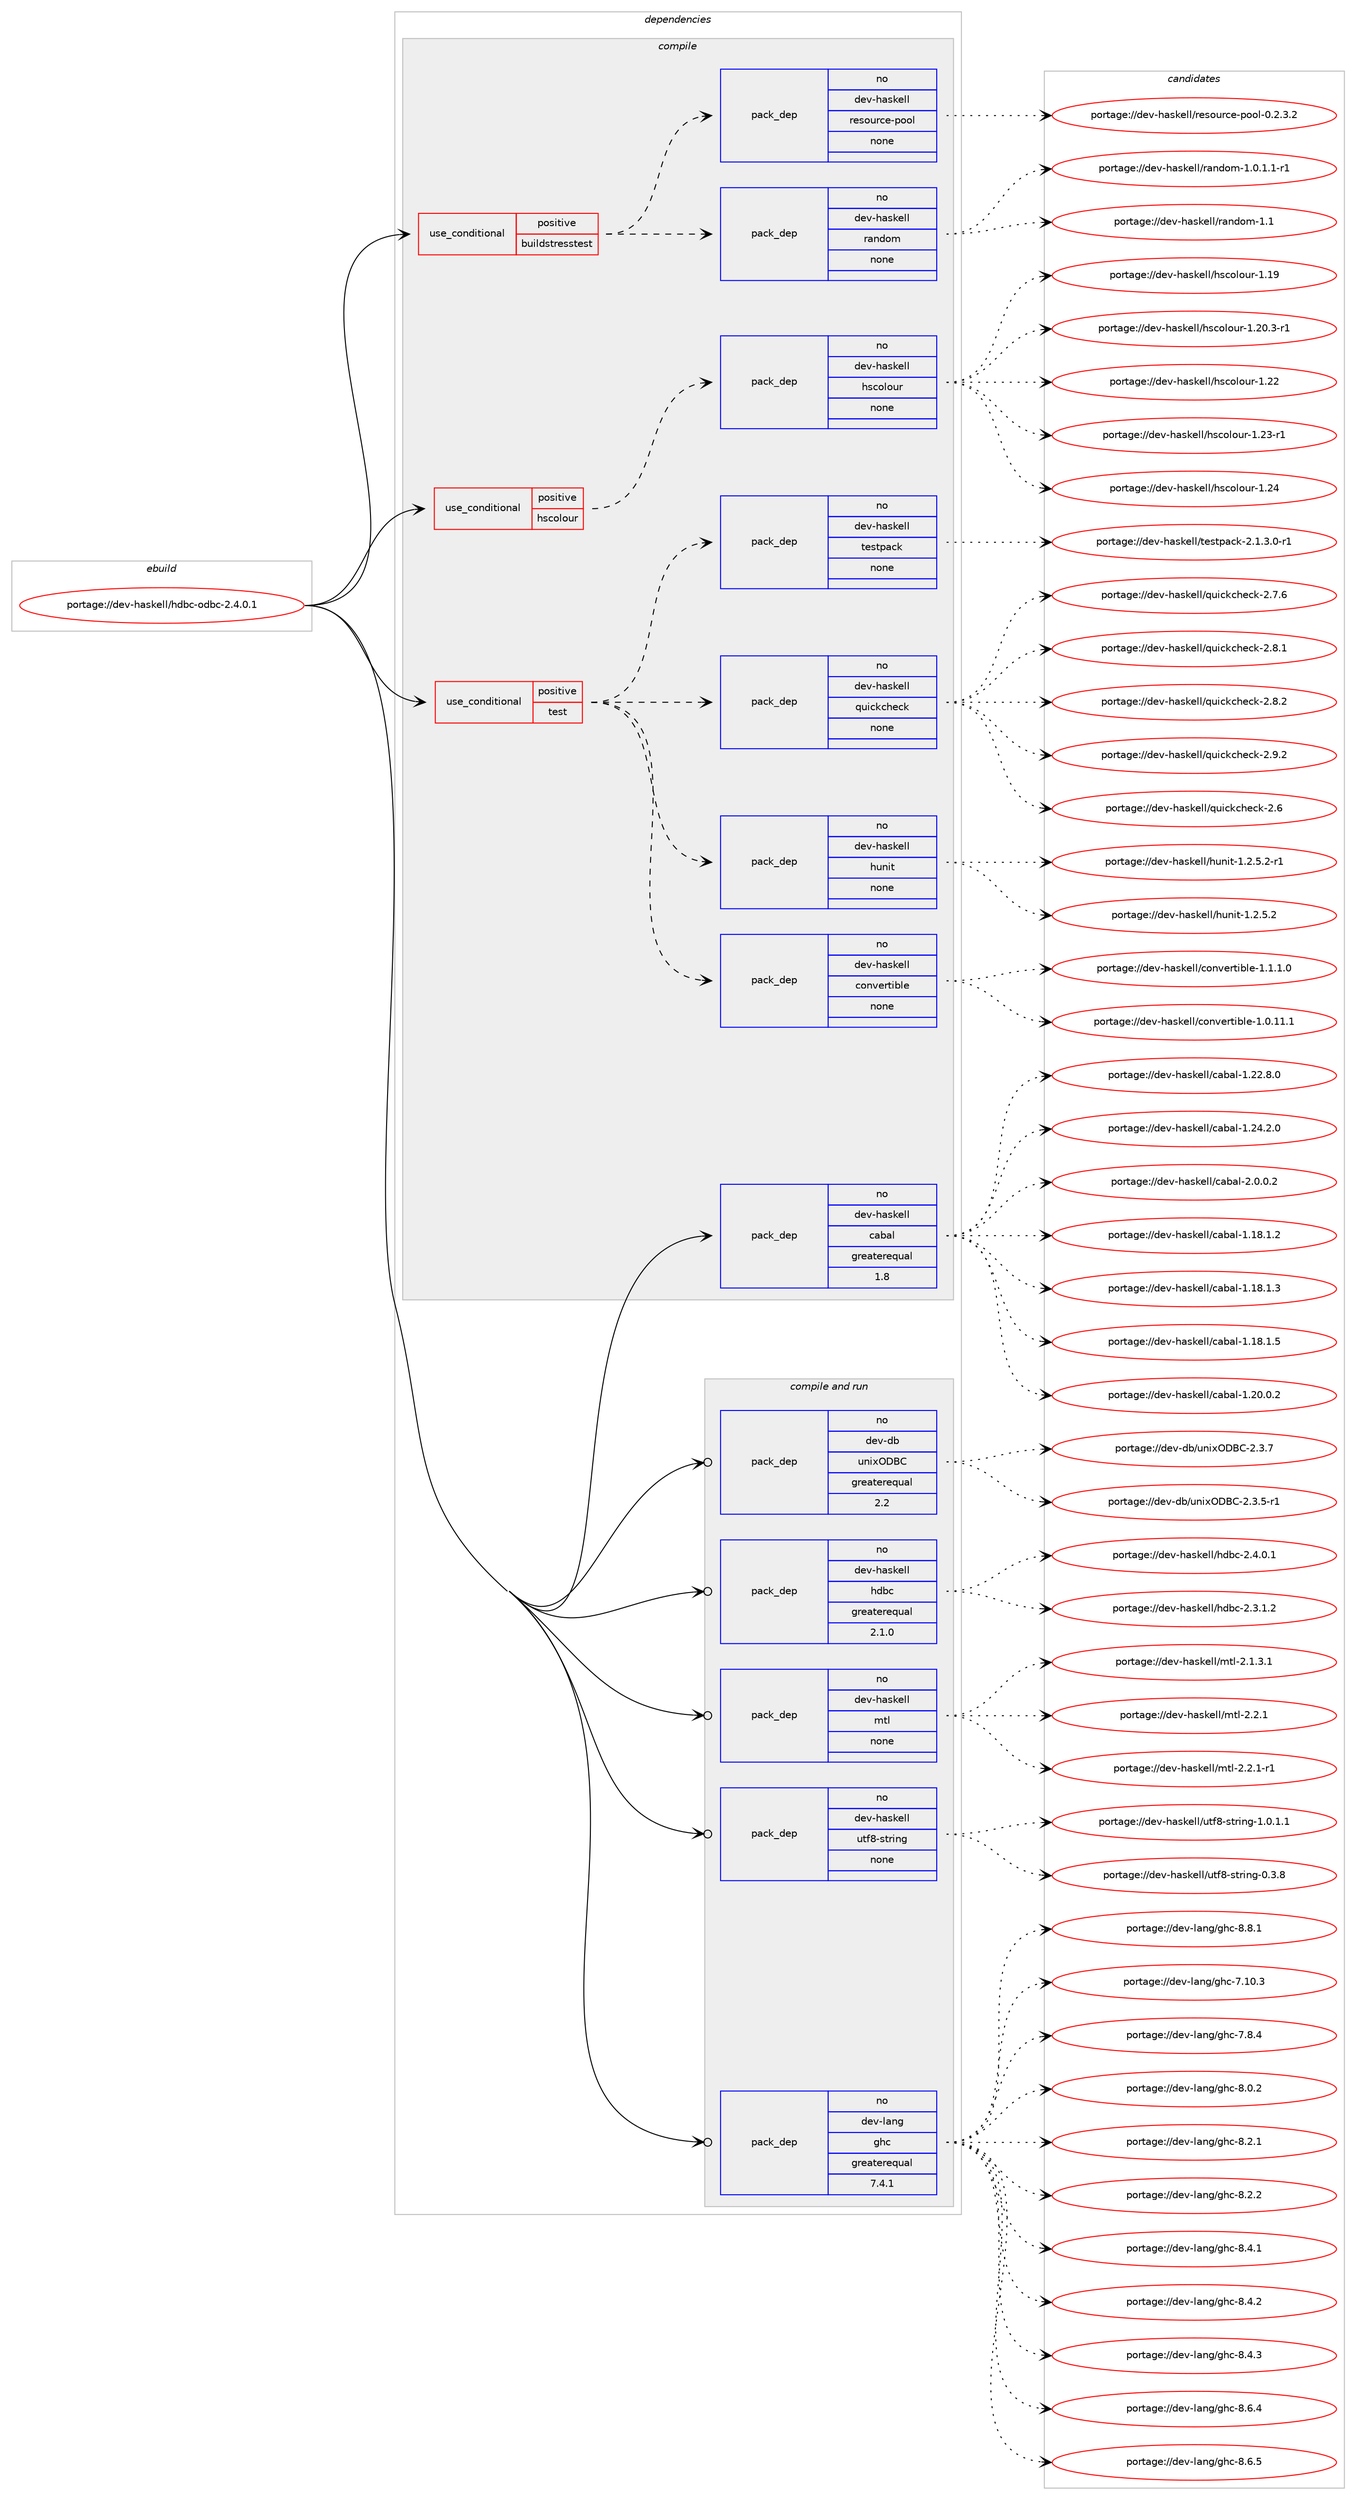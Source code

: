 digraph prolog {

# *************
# Graph options
# *************

newrank=true;
concentrate=true;
compound=true;
graph [rankdir=LR,fontname=Helvetica,fontsize=10,ranksep=1.5];#, ranksep=2.5, nodesep=0.2];
edge  [arrowhead=vee];
node  [fontname=Helvetica,fontsize=10];

# **********
# The ebuild
# **********

subgraph cluster_leftcol {
color=gray;
rank=same;
label=<<i>ebuild</i>>;
id [label="portage://dev-haskell/hdbc-odbc-2.4.0.1", color=red, width=4, href="../dev-haskell/hdbc-odbc-2.4.0.1.svg"];
}

# ****************
# The dependencies
# ****************

subgraph cluster_midcol {
color=gray;
label=<<i>dependencies</i>>;
subgraph cluster_compile {
fillcolor="#eeeeee";
style=filled;
label=<<i>compile</i>>;
subgraph cond15464 {
dependency69925 [label=<<TABLE BORDER="0" CELLBORDER="1" CELLSPACING="0" CELLPADDING="4"><TR><TD ROWSPAN="3" CELLPADDING="10">use_conditional</TD></TR><TR><TD>positive</TD></TR><TR><TD>buildstresstest</TD></TR></TABLE>>, shape=none, color=red];
subgraph pack52609 {
dependency69926 [label=<<TABLE BORDER="0" CELLBORDER="1" CELLSPACING="0" CELLPADDING="4" WIDTH="220"><TR><TD ROWSPAN="6" CELLPADDING="30">pack_dep</TD></TR><TR><TD WIDTH="110">no</TD></TR><TR><TD>dev-haskell</TD></TR><TR><TD>random</TD></TR><TR><TD>none</TD></TR><TR><TD></TD></TR></TABLE>>, shape=none, color=blue];
}
dependency69925:e -> dependency69926:w [weight=20,style="dashed",arrowhead="vee"];
subgraph pack52610 {
dependency69927 [label=<<TABLE BORDER="0" CELLBORDER="1" CELLSPACING="0" CELLPADDING="4" WIDTH="220"><TR><TD ROWSPAN="6" CELLPADDING="30">pack_dep</TD></TR><TR><TD WIDTH="110">no</TD></TR><TR><TD>dev-haskell</TD></TR><TR><TD>resource-pool</TD></TR><TR><TD>none</TD></TR><TR><TD></TD></TR></TABLE>>, shape=none, color=blue];
}
dependency69925:e -> dependency69927:w [weight=20,style="dashed",arrowhead="vee"];
}
id:e -> dependency69925:w [weight=20,style="solid",arrowhead="vee"];
subgraph cond15465 {
dependency69928 [label=<<TABLE BORDER="0" CELLBORDER="1" CELLSPACING="0" CELLPADDING="4"><TR><TD ROWSPAN="3" CELLPADDING="10">use_conditional</TD></TR><TR><TD>positive</TD></TR><TR><TD>hscolour</TD></TR></TABLE>>, shape=none, color=red];
subgraph pack52611 {
dependency69929 [label=<<TABLE BORDER="0" CELLBORDER="1" CELLSPACING="0" CELLPADDING="4" WIDTH="220"><TR><TD ROWSPAN="6" CELLPADDING="30">pack_dep</TD></TR><TR><TD WIDTH="110">no</TD></TR><TR><TD>dev-haskell</TD></TR><TR><TD>hscolour</TD></TR><TR><TD>none</TD></TR><TR><TD></TD></TR></TABLE>>, shape=none, color=blue];
}
dependency69928:e -> dependency69929:w [weight=20,style="dashed",arrowhead="vee"];
}
id:e -> dependency69928:w [weight=20,style="solid",arrowhead="vee"];
subgraph cond15466 {
dependency69930 [label=<<TABLE BORDER="0" CELLBORDER="1" CELLSPACING="0" CELLPADDING="4"><TR><TD ROWSPAN="3" CELLPADDING="10">use_conditional</TD></TR><TR><TD>positive</TD></TR><TR><TD>test</TD></TR></TABLE>>, shape=none, color=red];
subgraph pack52612 {
dependency69931 [label=<<TABLE BORDER="0" CELLBORDER="1" CELLSPACING="0" CELLPADDING="4" WIDTH="220"><TR><TD ROWSPAN="6" CELLPADDING="30">pack_dep</TD></TR><TR><TD WIDTH="110">no</TD></TR><TR><TD>dev-haskell</TD></TR><TR><TD>convertible</TD></TR><TR><TD>none</TD></TR><TR><TD></TD></TR></TABLE>>, shape=none, color=blue];
}
dependency69930:e -> dependency69931:w [weight=20,style="dashed",arrowhead="vee"];
subgraph pack52613 {
dependency69932 [label=<<TABLE BORDER="0" CELLBORDER="1" CELLSPACING="0" CELLPADDING="4" WIDTH="220"><TR><TD ROWSPAN="6" CELLPADDING="30">pack_dep</TD></TR><TR><TD WIDTH="110">no</TD></TR><TR><TD>dev-haskell</TD></TR><TR><TD>hunit</TD></TR><TR><TD>none</TD></TR><TR><TD></TD></TR></TABLE>>, shape=none, color=blue];
}
dependency69930:e -> dependency69932:w [weight=20,style="dashed",arrowhead="vee"];
subgraph pack52614 {
dependency69933 [label=<<TABLE BORDER="0" CELLBORDER="1" CELLSPACING="0" CELLPADDING="4" WIDTH="220"><TR><TD ROWSPAN="6" CELLPADDING="30">pack_dep</TD></TR><TR><TD WIDTH="110">no</TD></TR><TR><TD>dev-haskell</TD></TR><TR><TD>quickcheck</TD></TR><TR><TD>none</TD></TR><TR><TD></TD></TR></TABLE>>, shape=none, color=blue];
}
dependency69930:e -> dependency69933:w [weight=20,style="dashed",arrowhead="vee"];
subgraph pack52615 {
dependency69934 [label=<<TABLE BORDER="0" CELLBORDER="1" CELLSPACING="0" CELLPADDING="4" WIDTH="220"><TR><TD ROWSPAN="6" CELLPADDING="30">pack_dep</TD></TR><TR><TD WIDTH="110">no</TD></TR><TR><TD>dev-haskell</TD></TR><TR><TD>testpack</TD></TR><TR><TD>none</TD></TR><TR><TD></TD></TR></TABLE>>, shape=none, color=blue];
}
dependency69930:e -> dependency69934:w [weight=20,style="dashed",arrowhead="vee"];
}
id:e -> dependency69930:w [weight=20,style="solid",arrowhead="vee"];
subgraph pack52616 {
dependency69935 [label=<<TABLE BORDER="0" CELLBORDER="1" CELLSPACING="0" CELLPADDING="4" WIDTH="220"><TR><TD ROWSPAN="6" CELLPADDING="30">pack_dep</TD></TR><TR><TD WIDTH="110">no</TD></TR><TR><TD>dev-haskell</TD></TR><TR><TD>cabal</TD></TR><TR><TD>greaterequal</TD></TR><TR><TD>1.8</TD></TR></TABLE>>, shape=none, color=blue];
}
id:e -> dependency69935:w [weight=20,style="solid",arrowhead="vee"];
}
subgraph cluster_compileandrun {
fillcolor="#eeeeee";
style=filled;
label=<<i>compile and run</i>>;
subgraph pack52617 {
dependency69936 [label=<<TABLE BORDER="0" CELLBORDER="1" CELLSPACING="0" CELLPADDING="4" WIDTH="220"><TR><TD ROWSPAN="6" CELLPADDING="30">pack_dep</TD></TR><TR><TD WIDTH="110">no</TD></TR><TR><TD>dev-db</TD></TR><TR><TD>unixODBC</TD></TR><TR><TD>greaterequal</TD></TR><TR><TD>2.2</TD></TR></TABLE>>, shape=none, color=blue];
}
id:e -> dependency69936:w [weight=20,style="solid",arrowhead="odotvee"];
subgraph pack52618 {
dependency69937 [label=<<TABLE BORDER="0" CELLBORDER="1" CELLSPACING="0" CELLPADDING="4" WIDTH="220"><TR><TD ROWSPAN="6" CELLPADDING="30">pack_dep</TD></TR><TR><TD WIDTH="110">no</TD></TR><TR><TD>dev-haskell</TD></TR><TR><TD>hdbc</TD></TR><TR><TD>greaterequal</TD></TR><TR><TD>2.1.0</TD></TR></TABLE>>, shape=none, color=blue];
}
id:e -> dependency69937:w [weight=20,style="solid",arrowhead="odotvee"];
subgraph pack52619 {
dependency69938 [label=<<TABLE BORDER="0" CELLBORDER="1" CELLSPACING="0" CELLPADDING="4" WIDTH="220"><TR><TD ROWSPAN="6" CELLPADDING="30">pack_dep</TD></TR><TR><TD WIDTH="110">no</TD></TR><TR><TD>dev-haskell</TD></TR><TR><TD>mtl</TD></TR><TR><TD>none</TD></TR><TR><TD></TD></TR></TABLE>>, shape=none, color=blue];
}
id:e -> dependency69938:w [weight=20,style="solid",arrowhead="odotvee"];
subgraph pack52620 {
dependency69939 [label=<<TABLE BORDER="0" CELLBORDER="1" CELLSPACING="0" CELLPADDING="4" WIDTH="220"><TR><TD ROWSPAN="6" CELLPADDING="30">pack_dep</TD></TR><TR><TD WIDTH="110">no</TD></TR><TR><TD>dev-haskell</TD></TR><TR><TD>utf8-string</TD></TR><TR><TD>none</TD></TR><TR><TD></TD></TR></TABLE>>, shape=none, color=blue];
}
id:e -> dependency69939:w [weight=20,style="solid",arrowhead="odotvee"];
subgraph pack52621 {
dependency69940 [label=<<TABLE BORDER="0" CELLBORDER="1" CELLSPACING="0" CELLPADDING="4" WIDTH="220"><TR><TD ROWSPAN="6" CELLPADDING="30">pack_dep</TD></TR><TR><TD WIDTH="110">no</TD></TR><TR><TD>dev-lang</TD></TR><TR><TD>ghc</TD></TR><TR><TD>greaterequal</TD></TR><TR><TD>7.4.1</TD></TR></TABLE>>, shape=none, color=blue];
}
id:e -> dependency69940:w [weight=20,style="solid",arrowhead="odotvee"];
}
subgraph cluster_run {
fillcolor="#eeeeee";
style=filled;
label=<<i>run</i>>;
}
}

# **************
# The candidates
# **************

subgraph cluster_choices {
rank=same;
color=gray;
label=<<i>candidates</i>>;

subgraph choice52609 {
color=black;
nodesep=1;
choiceportage1001011184510497115107101108108471149711010011110945494648464946494511449 [label="portage://dev-haskell/random-1.0.1.1-r1", color=red, width=4,href="../dev-haskell/random-1.0.1.1-r1.svg"];
choiceportage1001011184510497115107101108108471149711010011110945494649 [label="portage://dev-haskell/random-1.1", color=red, width=4,href="../dev-haskell/random-1.1.svg"];
dependency69926:e -> choiceportage1001011184510497115107101108108471149711010011110945494648464946494511449:w [style=dotted,weight="100"];
dependency69926:e -> choiceportage1001011184510497115107101108108471149711010011110945494649:w [style=dotted,weight="100"];
}
subgraph choice52610 {
color=black;
nodesep=1;
choiceportage10010111845104971151071011081084711410111511111711499101451121111111084548465046514650 [label="portage://dev-haskell/resource-pool-0.2.3.2", color=red, width=4,href="../dev-haskell/resource-pool-0.2.3.2.svg"];
dependency69927:e -> choiceportage10010111845104971151071011081084711410111511111711499101451121111111084548465046514650:w [style=dotted,weight="100"];
}
subgraph choice52611 {
color=black;
nodesep=1;
choiceportage100101118451049711510710110810847104115991111081111171144549464957 [label="portage://dev-haskell/hscolour-1.19", color=red, width=4,href="../dev-haskell/hscolour-1.19.svg"];
choiceportage10010111845104971151071011081084710411599111108111117114454946504846514511449 [label="portage://dev-haskell/hscolour-1.20.3-r1", color=red, width=4,href="../dev-haskell/hscolour-1.20.3-r1.svg"];
choiceportage100101118451049711510710110810847104115991111081111171144549465050 [label="portage://dev-haskell/hscolour-1.22", color=red, width=4,href="../dev-haskell/hscolour-1.22.svg"];
choiceportage1001011184510497115107101108108471041159911110811111711445494650514511449 [label="portage://dev-haskell/hscolour-1.23-r1", color=red, width=4,href="../dev-haskell/hscolour-1.23-r1.svg"];
choiceportage100101118451049711510710110810847104115991111081111171144549465052 [label="portage://dev-haskell/hscolour-1.24", color=red, width=4,href="../dev-haskell/hscolour-1.24.svg"];
dependency69929:e -> choiceportage100101118451049711510710110810847104115991111081111171144549464957:w [style=dotted,weight="100"];
dependency69929:e -> choiceportage10010111845104971151071011081084710411599111108111117114454946504846514511449:w [style=dotted,weight="100"];
dependency69929:e -> choiceportage100101118451049711510710110810847104115991111081111171144549465050:w [style=dotted,weight="100"];
dependency69929:e -> choiceportage1001011184510497115107101108108471041159911110811111711445494650514511449:w [style=dotted,weight="100"];
dependency69929:e -> choiceportage100101118451049711510710110810847104115991111081111171144549465052:w [style=dotted,weight="100"];
}
subgraph choice52612 {
color=black;
nodesep=1;
choiceportage1001011184510497115107101108108479911111011810111411610598108101454946484649494649 [label="portage://dev-haskell/convertible-1.0.11.1", color=red, width=4,href="../dev-haskell/convertible-1.0.11.1.svg"];
choiceportage10010111845104971151071011081084799111110118101114116105981081014549464946494648 [label="portage://dev-haskell/convertible-1.1.1.0", color=red, width=4,href="../dev-haskell/convertible-1.1.1.0.svg"];
dependency69931:e -> choiceportage1001011184510497115107101108108479911111011810111411610598108101454946484649494649:w [style=dotted,weight="100"];
dependency69931:e -> choiceportage10010111845104971151071011081084799111110118101114116105981081014549464946494648:w [style=dotted,weight="100"];
}
subgraph choice52613 {
color=black;
nodesep=1;
choiceportage1001011184510497115107101108108471041171101051164549465046534650 [label="portage://dev-haskell/hunit-1.2.5.2", color=red, width=4,href="../dev-haskell/hunit-1.2.5.2.svg"];
choiceportage10010111845104971151071011081084710411711010511645494650465346504511449 [label="portage://dev-haskell/hunit-1.2.5.2-r1", color=red, width=4,href="../dev-haskell/hunit-1.2.5.2-r1.svg"];
dependency69932:e -> choiceportage1001011184510497115107101108108471041171101051164549465046534650:w [style=dotted,weight="100"];
dependency69932:e -> choiceportage10010111845104971151071011081084710411711010511645494650465346504511449:w [style=dotted,weight="100"];
}
subgraph choice52614 {
color=black;
nodesep=1;
choiceportage10010111845104971151071011081084711311710599107991041019910745504654 [label="portage://dev-haskell/quickcheck-2.6", color=red, width=4,href="../dev-haskell/quickcheck-2.6.svg"];
choiceportage100101118451049711510710110810847113117105991079910410199107455046554654 [label="portage://dev-haskell/quickcheck-2.7.6", color=red, width=4,href="../dev-haskell/quickcheck-2.7.6.svg"];
choiceportage100101118451049711510710110810847113117105991079910410199107455046564649 [label="portage://dev-haskell/quickcheck-2.8.1", color=red, width=4,href="../dev-haskell/quickcheck-2.8.1.svg"];
choiceportage100101118451049711510710110810847113117105991079910410199107455046564650 [label="portage://dev-haskell/quickcheck-2.8.2", color=red, width=4,href="../dev-haskell/quickcheck-2.8.2.svg"];
choiceportage100101118451049711510710110810847113117105991079910410199107455046574650 [label="portage://dev-haskell/quickcheck-2.9.2", color=red, width=4,href="../dev-haskell/quickcheck-2.9.2.svg"];
dependency69933:e -> choiceportage10010111845104971151071011081084711311710599107991041019910745504654:w [style=dotted,weight="100"];
dependency69933:e -> choiceportage100101118451049711510710110810847113117105991079910410199107455046554654:w [style=dotted,weight="100"];
dependency69933:e -> choiceportage100101118451049711510710110810847113117105991079910410199107455046564649:w [style=dotted,weight="100"];
dependency69933:e -> choiceportage100101118451049711510710110810847113117105991079910410199107455046564650:w [style=dotted,weight="100"];
dependency69933:e -> choiceportage100101118451049711510710110810847113117105991079910410199107455046574650:w [style=dotted,weight="100"];
}
subgraph choice52615 {
color=black;
nodesep=1;
choiceportage100101118451049711510710110810847116101115116112979910745504649465146484511449 [label="portage://dev-haskell/testpack-2.1.3.0-r1", color=red, width=4,href="../dev-haskell/testpack-2.1.3.0-r1.svg"];
dependency69934:e -> choiceportage100101118451049711510710110810847116101115116112979910745504649465146484511449:w [style=dotted,weight="100"];
}
subgraph choice52616 {
color=black;
nodesep=1;
choiceportage10010111845104971151071011081084799979897108454946495646494650 [label="portage://dev-haskell/cabal-1.18.1.2", color=red, width=4,href="../dev-haskell/cabal-1.18.1.2.svg"];
choiceportage10010111845104971151071011081084799979897108454946495646494651 [label="portage://dev-haskell/cabal-1.18.1.3", color=red, width=4,href="../dev-haskell/cabal-1.18.1.3.svg"];
choiceportage10010111845104971151071011081084799979897108454946495646494653 [label="portage://dev-haskell/cabal-1.18.1.5", color=red, width=4,href="../dev-haskell/cabal-1.18.1.5.svg"];
choiceportage10010111845104971151071011081084799979897108454946504846484650 [label="portage://dev-haskell/cabal-1.20.0.2", color=red, width=4,href="../dev-haskell/cabal-1.20.0.2.svg"];
choiceportage10010111845104971151071011081084799979897108454946505046564648 [label="portage://dev-haskell/cabal-1.22.8.0", color=red, width=4,href="../dev-haskell/cabal-1.22.8.0.svg"];
choiceportage10010111845104971151071011081084799979897108454946505246504648 [label="portage://dev-haskell/cabal-1.24.2.0", color=red, width=4,href="../dev-haskell/cabal-1.24.2.0.svg"];
choiceportage100101118451049711510710110810847999798971084550464846484650 [label="portage://dev-haskell/cabal-2.0.0.2", color=red, width=4,href="../dev-haskell/cabal-2.0.0.2.svg"];
dependency69935:e -> choiceportage10010111845104971151071011081084799979897108454946495646494650:w [style=dotted,weight="100"];
dependency69935:e -> choiceportage10010111845104971151071011081084799979897108454946495646494651:w [style=dotted,weight="100"];
dependency69935:e -> choiceportage10010111845104971151071011081084799979897108454946495646494653:w [style=dotted,weight="100"];
dependency69935:e -> choiceportage10010111845104971151071011081084799979897108454946504846484650:w [style=dotted,weight="100"];
dependency69935:e -> choiceportage10010111845104971151071011081084799979897108454946505046564648:w [style=dotted,weight="100"];
dependency69935:e -> choiceportage10010111845104971151071011081084799979897108454946505246504648:w [style=dotted,weight="100"];
dependency69935:e -> choiceportage100101118451049711510710110810847999798971084550464846484650:w [style=dotted,weight="100"];
}
subgraph choice52617 {
color=black;
nodesep=1;
choiceportage100101118451009847117110105120796866674550465146534511449 [label="portage://dev-db/unixODBC-2.3.5-r1", color=red, width=4,href="../dev-db/unixODBC-2.3.5-r1.svg"];
choiceportage10010111845100984711711010512079686667455046514655 [label="portage://dev-db/unixODBC-2.3.7", color=red, width=4,href="../dev-db/unixODBC-2.3.7.svg"];
dependency69936:e -> choiceportage100101118451009847117110105120796866674550465146534511449:w [style=dotted,weight="100"];
dependency69936:e -> choiceportage10010111845100984711711010512079686667455046514655:w [style=dotted,weight="100"];
}
subgraph choice52618 {
color=black;
nodesep=1;
choiceportage10010111845104971151071011081084710410098994550465146494650 [label="portage://dev-haskell/hdbc-2.3.1.2", color=red, width=4,href="../dev-haskell/hdbc-2.3.1.2.svg"];
choiceportage10010111845104971151071011081084710410098994550465246484649 [label="portage://dev-haskell/hdbc-2.4.0.1", color=red, width=4,href="../dev-haskell/hdbc-2.4.0.1.svg"];
dependency69937:e -> choiceportage10010111845104971151071011081084710410098994550465146494650:w [style=dotted,weight="100"];
dependency69937:e -> choiceportage10010111845104971151071011081084710410098994550465246484649:w [style=dotted,weight="100"];
}
subgraph choice52619 {
color=black;
nodesep=1;
choiceportage1001011184510497115107101108108471091161084550464946514649 [label="portage://dev-haskell/mtl-2.1.3.1", color=red, width=4,href="../dev-haskell/mtl-2.1.3.1.svg"];
choiceportage100101118451049711510710110810847109116108455046504649 [label="portage://dev-haskell/mtl-2.2.1", color=red, width=4,href="../dev-haskell/mtl-2.2.1.svg"];
choiceportage1001011184510497115107101108108471091161084550465046494511449 [label="portage://dev-haskell/mtl-2.2.1-r1", color=red, width=4,href="../dev-haskell/mtl-2.2.1-r1.svg"];
dependency69938:e -> choiceportage1001011184510497115107101108108471091161084550464946514649:w [style=dotted,weight="100"];
dependency69938:e -> choiceportage100101118451049711510710110810847109116108455046504649:w [style=dotted,weight="100"];
dependency69938:e -> choiceportage1001011184510497115107101108108471091161084550465046494511449:w [style=dotted,weight="100"];
}
subgraph choice52620 {
color=black;
nodesep=1;
choiceportage1001011184510497115107101108108471171161025645115116114105110103454846514656 [label="portage://dev-haskell/utf8-string-0.3.8", color=red, width=4,href="../dev-haskell/utf8-string-0.3.8.svg"];
choiceportage10010111845104971151071011081084711711610256451151161141051101034549464846494649 [label="portage://dev-haskell/utf8-string-1.0.1.1", color=red, width=4,href="../dev-haskell/utf8-string-1.0.1.1.svg"];
dependency69939:e -> choiceportage1001011184510497115107101108108471171161025645115116114105110103454846514656:w [style=dotted,weight="100"];
dependency69939:e -> choiceportage10010111845104971151071011081084711711610256451151161141051101034549464846494649:w [style=dotted,weight="100"];
}
subgraph choice52621 {
color=black;
nodesep=1;
choiceportage1001011184510897110103471031049945554649484651 [label="portage://dev-lang/ghc-7.10.3", color=red, width=4,href="../dev-lang/ghc-7.10.3.svg"];
choiceportage10010111845108971101034710310499455546564652 [label="portage://dev-lang/ghc-7.8.4", color=red, width=4,href="../dev-lang/ghc-7.8.4.svg"];
choiceportage10010111845108971101034710310499455646484650 [label="portage://dev-lang/ghc-8.0.2", color=red, width=4,href="../dev-lang/ghc-8.0.2.svg"];
choiceportage10010111845108971101034710310499455646504649 [label="portage://dev-lang/ghc-8.2.1", color=red, width=4,href="../dev-lang/ghc-8.2.1.svg"];
choiceportage10010111845108971101034710310499455646504650 [label="portage://dev-lang/ghc-8.2.2", color=red, width=4,href="../dev-lang/ghc-8.2.2.svg"];
choiceportage10010111845108971101034710310499455646524649 [label="portage://dev-lang/ghc-8.4.1", color=red, width=4,href="../dev-lang/ghc-8.4.1.svg"];
choiceportage10010111845108971101034710310499455646524650 [label="portage://dev-lang/ghc-8.4.2", color=red, width=4,href="../dev-lang/ghc-8.4.2.svg"];
choiceportage10010111845108971101034710310499455646524651 [label="portage://dev-lang/ghc-8.4.3", color=red, width=4,href="../dev-lang/ghc-8.4.3.svg"];
choiceportage10010111845108971101034710310499455646544652 [label="portage://dev-lang/ghc-8.6.4", color=red, width=4,href="../dev-lang/ghc-8.6.4.svg"];
choiceportage10010111845108971101034710310499455646544653 [label="portage://dev-lang/ghc-8.6.5", color=red, width=4,href="../dev-lang/ghc-8.6.5.svg"];
choiceportage10010111845108971101034710310499455646564649 [label="portage://dev-lang/ghc-8.8.1", color=red, width=4,href="../dev-lang/ghc-8.8.1.svg"];
dependency69940:e -> choiceportage1001011184510897110103471031049945554649484651:w [style=dotted,weight="100"];
dependency69940:e -> choiceportage10010111845108971101034710310499455546564652:w [style=dotted,weight="100"];
dependency69940:e -> choiceportage10010111845108971101034710310499455646484650:w [style=dotted,weight="100"];
dependency69940:e -> choiceportage10010111845108971101034710310499455646504649:w [style=dotted,weight="100"];
dependency69940:e -> choiceportage10010111845108971101034710310499455646504650:w [style=dotted,weight="100"];
dependency69940:e -> choiceportage10010111845108971101034710310499455646524649:w [style=dotted,weight="100"];
dependency69940:e -> choiceportage10010111845108971101034710310499455646524650:w [style=dotted,weight="100"];
dependency69940:e -> choiceportage10010111845108971101034710310499455646524651:w [style=dotted,weight="100"];
dependency69940:e -> choiceportage10010111845108971101034710310499455646544652:w [style=dotted,weight="100"];
dependency69940:e -> choiceportage10010111845108971101034710310499455646544653:w [style=dotted,weight="100"];
dependency69940:e -> choiceportage10010111845108971101034710310499455646564649:w [style=dotted,weight="100"];
}
}

}
